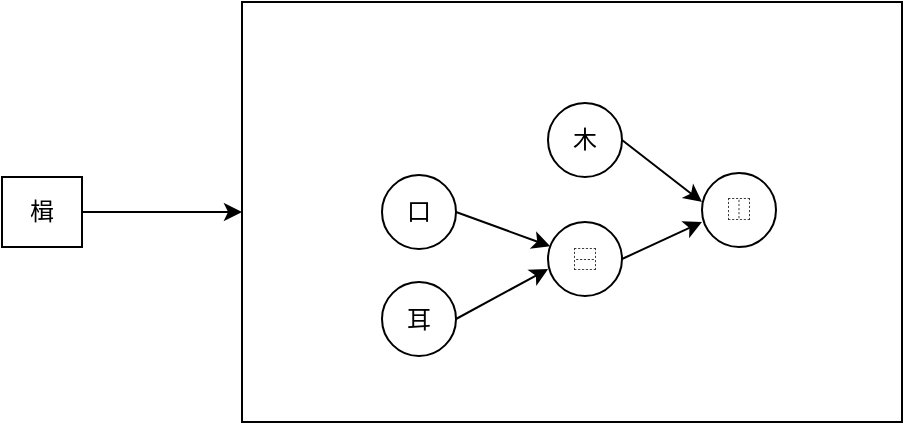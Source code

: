<mxfile version="21.2.8" type="device">
  <diagram name="第 1 页" id="3ySeLXEO0sQinPLX6sgi">
    <mxGraphModel dx="870" dy="463" grid="1" gridSize="10" guides="1" tooltips="1" connect="1" arrows="1" fold="1" page="1" pageScale="1" pageWidth="1600" pageHeight="900" math="0" shadow="0">
      <root>
        <mxCell id="0" />
        <mxCell id="1" parent="0" />
        <mxCell id="MsWeomLdyjUQBx7QA1Gm-3" value="楫" style="rounded=0;whiteSpace=wrap;html=1;" parent="1" vertex="1">
          <mxGeometry x="490" y="257.5" width="40" height="35" as="geometry" />
        </mxCell>
        <mxCell id="MsWeomLdyjUQBx7QA1Gm-5" value="" style="endArrow=classic;html=1;rounded=0;exitX=1;exitY=0.5;exitDx=0;exitDy=0;entryX=0;entryY=0.5;entryDx=0;entryDy=0;" parent="1" source="MsWeomLdyjUQBx7QA1Gm-3" target="MsWeomLdyjUQBx7QA1Gm-6" edge="1">
          <mxGeometry width="50" height="50" relative="1" as="geometry">
            <mxPoint x="610" y="340" as="sourcePoint" />
            <mxPoint x="610" y="280" as="targetPoint" />
          </mxGeometry>
        </mxCell>
        <mxCell id="MsWeomLdyjUQBx7QA1Gm-6" value="" style="rounded=0;whiteSpace=wrap;html=1;movable=0;resizable=0;rotatable=0;deletable=0;editable=0;locked=1;connectable=0;" parent="1" vertex="1">
          <mxGeometry x="610" y="170" width="330" height="210" as="geometry" />
        </mxCell>
        <mxCell id="7uk1i9kfn8HhRLfiGeDg-3" value="⿰" style="ellipse;whiteSpace=wrap;html=1;aspect=fixed;" parent="1" vertex="1">
          <mxGeometry x="840" y="255.5" width="37" height="37" as="geometry" />
        </mxCell>
        <mxCell id="7uk1i9kfn8HhRLfiGeDg-4" value="木" style="ellipse;whiteSpace=wrap;html=1;aspect=fixed;" parent="1" vertex="1">
          <mxGeometry x="763" y="220.5" width="37" height="37" as="geometry" />
        </mxCell>
        <mxCell id="7uk1i9kfn8HhRLfiGeDg-5" value="⿱" style="ellipse;whiteSpace=wrap;html=1;aspect=fixed;" parent="1" vertex="1">
          <mxGeometry x="763" y="280" width="37" height="37" as="geometry" />
        </mxCell>
        <mxCell id="7uk1i9kfn8HhRLfiGeDg-6" value="口" style="ellipse;whiteSpace=wrap;html=1;aspect=fixed;" parent="1" vertex="1">
          <mxGeometry x="680" y="256.5" width="37" height="37" as="geometry" />
        </mxCell>
        <mxCell id="7uk1i9kfn8HhRLfiGeDg-7" value="耳" style="ellipse;whiteSpace=wrap;html=1;aspect=fixed;" parent="1" vertex="1">
          <mxGeometry x="680" y="310" width="37" height="37" as="geometry" />
        </mxCell>
        <mxCell id="7uk1i9kfn8HhRLfiGeDg-9" value="" style="endArrow=classic;html=1;rounded=0;exitX=1;exitY=0.5;exitDx=0;exitDy=0;" parent="1" source="7uk1i9kfn8HhRLfiGeDg-6" target="7uk1i9kfn8HhRLfiGeDg-5" edge="1">
          <mxGeometry width="50" height="50" relative="1" as="geometry">
            <mxPoint x="720" y="290" as="sourcePoint" />
            <mxPoint x="690" y="300" as="targetPoint" />
          </mxGeometry>
        </mxCell>
        <mxCell id="7uk1i9kfn8HhRLfiGeDg-10" value="" style="endArrow=classic;html=1;rounded=0;entryX=0.001;entryY=0.635;entryDx=0;entryDy=0;exitX=1;exitY=0.5;exitDx=0;exitDy=0;entryPerimeter=0;" parent="1" source="7uk1i9kfn8HhRLfiGeDg-7" target="7uk1i9kfn8HhRLfiGeDg-5" edge="1">
          <mxGeometry width="50" height="50" relative="1" as="geometry">
            <mxPoint x="805" y="345" as="sourcePoint" />
            <mxPoint x="822" y="302" as="targetPoint" />
          </mxGeometry>
        </mxCell>
        <mxCell id="7uk1i9kfn8HhRLfiGeDg-12" value="" style="endArrow=classic;html=1;rounded=0;exitX=1;exitY=0.5;exitDx=0;exitDy=0;" parent="1" source="7uk1i9kfn8HhRLfiGeDg-5" edge="1">
          <mxGeometry width="50" height="50" relative="1" as="geometry">
            <mxPoint x="805" y="345" as="sourcePoint" />
            <mxPoint x="840" y="280" as="targetPoint" />
          </mxGeometry>
        </mxCell>
        <mxCell id="7uk1i9kfn8HhRLfiGeDg-13" value="" style="endArrow=classic;html=1;rounded=0;exitX=1;exitY=0.5;exitDx=0;exitDy=0;" parent="1" source="7uk1i9kfn8HhRLfiGeDg-4" edge="1">
          <mxGeometry width="50" height="50" relative="1" as="geometry">
            <mxPoint x="815" y="272" as="sourcePoint" />
            <mxPoint x="840" y="270" as="targetPoint" />
          </mxGeometry>
        </mxCell>
      </root>
    </mxGraphModel>
  </diagram>
</mxfile>
